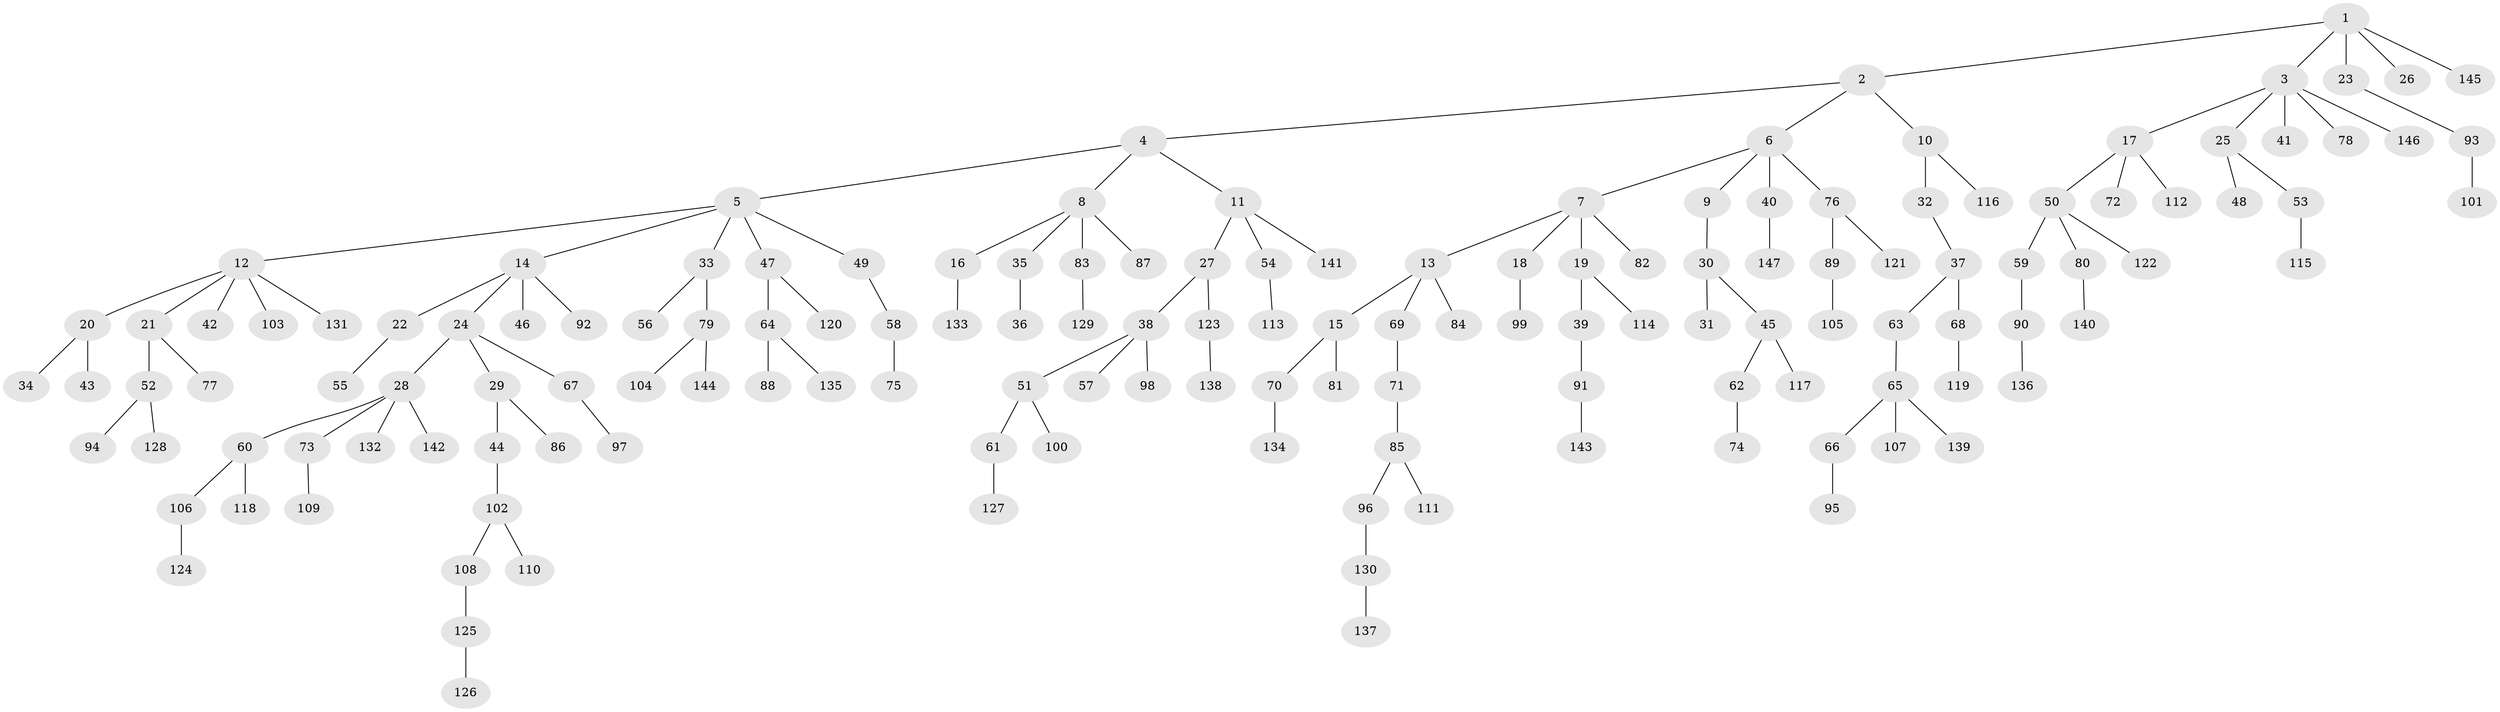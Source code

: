 // coarse degree distribution, {4: 0.05825242718446602, 5: 0.04854368932038835, 10: 0.009708737864077669, 7: 0.009708737864077669, 2: 0.20388349514563106, 3: 0.10679611650485436, 1: 0.5533980582524272, 6: 0.009708737864077669}
// Generated by graph-tools (version 1.1) at 2025/24/03/03/25 07:24:05]
// undirected, 147 vertices, 146 edges
graph export_dot {
graph [start="1"]
  node [color=gray90,style=filled];
  1;
  2;
  3;
  4;
  5;
  6;
  7;
  8;
  9;
  10;
  11;
  12;
  13;
  14;
  15;
  16;
  17;
  18;
  19;
  20;
  21;
  22;
  23;
  24;
  25;
  26;
  27;
  28;
  29;
  30;
  31;
  32;
  33;
  34;
  35;
  36;
  37;
  38;
  39;
  40;
  41;
  42;
  43;
  44;
  45;
  46;
  47;
  48;
  49;
  50;
  51;
  52;
  53;
  54;
  55;
  56;
  57;
  58;
  59;
  60;
  61;
  62;
  63;
  64;
  65;
  66;
  67;
  68;
  69;
  70;
  71;
  72;
  73;
  74;
  75;
  76;
  77;
  78;
  79;
  80;
  81;
  82;
  83;
  84;
  85;
  86;
  87;
  88;
  89;
  90;
  91;
  92;
  93;
  94;
  95;
  96;
  97;
  98;
  99;
  100;
  101;
  102;
  103;
  104;
  105;
  106;
  107;
  108;
  109;
  110;
  111;
  112;
  113;
  114;
  115;
  116;
  117;
  118;
  119;
  120;
  121;
  122;
  123;
  124;
  125;
  126;
  127;
  128;
  129;
  130;
  131;
  132;
  133;
  134;
  135;
  136;
  137;
  138;
  139;
  140;
  141;
  142;
  143;
  144;
  145;
  146;
  147;
  1 -- 2;
  1 -- 3;
  1 -- 23;
  1 -- 26;
  1 -- 145;
  2 -- 4;
  2 -- 6;
  2 -- 10;
  3 -- 17;
  3 -- 25;
  3 -- 41;
  3 -- 78;
  3 -- 146;
  4 -- 5;
  4 -- 8;
  4 -- 11;
  5 -- 12;
  5 -- 14;
  5 -- 33;
  5 -- 47;
  5 -- 49;
  6 -- 7;
  6 -- 9;
  6 -- 40;
  6 -- 76;
  7 -- 13;
  7 -- 18;
  7 -- 19;
  7 -- 82;
  8 -- 16;
  8 -- 35;
  8 -- 83;
  8 -- 87;
  9 -- 30;
  10 -- 32;
  10 -- 116;
  11 -- 27;
  11 -- 54;
  11 -- 141;
  12 -- 20;
  12 -- 21;
  12 -- 42;
  12 -- 103;
  12 -- 131;
  13 -- 15;
  13 -- 69;
  13 -- 84;
  14 -- 22;
  14 -- 24;
  14 -- 46;
  14 -- 92;
  15 -- 70;
  15 -- 81;
  16 -- 133;
  17 -- 50;
  17 -- 72;
  17 -- 112;
  18 -- 99;
  19 -- 39;
  19 -- 114;
  20 -- 34;
  20 -- 43;
  21 -- 52;
  21 -- 77;
  22 -- 55;
  23 -- 93;
  24 -- 28;
  24 -- 29;
  24 -- 67;
  25 -- 48;
  25 -- 53;
  27 -- 38;
  27 -- 123;
  28 -- 60;
  28 -- 73;
  28 -- 132;
  28 -- 142;
  29 -- 44;
  29 -- 86;
  30 -- 31;
  30 -- 45;
  32 -- 37;
  33 -- 56;
  33 -- 79;
  35 -- 36;
  37 -- 63;
  37 -- 68;
  38 -- 51;
  38 -- 57;
  38 -- 98;
  39 -- 91;
  40 -- 147;
  44 -- 102;
  45 -- 62;
  45 -- 117;
  47 -- 64;
  47 -- 120;
  49 -- 58;
  50 -- 59;
  50 -- 80;
  50 -- 122;
  51 -- 61;
  51 -- 100;
  52 -- 94;
  52 -- 128;
  53 -- 115;
  54 -- 113;
  58 -- 75;
  59 -- 90;
  60 -- 106;
  60 -- 118;
  61 -- 127;
  62 -- 74;
  63 -- 65;
  64 -- 88;
  64 -- 135;
  65 -- 66;
  65 -- 107;
  65 -- 139;
  66 -- 95;
  67 -- 97;
  68 -- 119;
  69 -- 71;
  70 -- 134;
  71 -- 85;
  73 -- 109;
  76 -- 89;
  76 -- 121;
  79 -- 104;
  79 -- 144;
  80 -- 140;
  83 -- 129;
  85 -- 96;
  85 -- 111;
  89 -- 105;
  90 -- 136;
  91 -- 143;
  93 -- 101;
  96 -- 130;
  102 -- 108;
  102 -- 110;
  106 -- 124;
  108 -- 125;
  123 -- 138;
  125 -- 126;
  130 -- 137;
}

